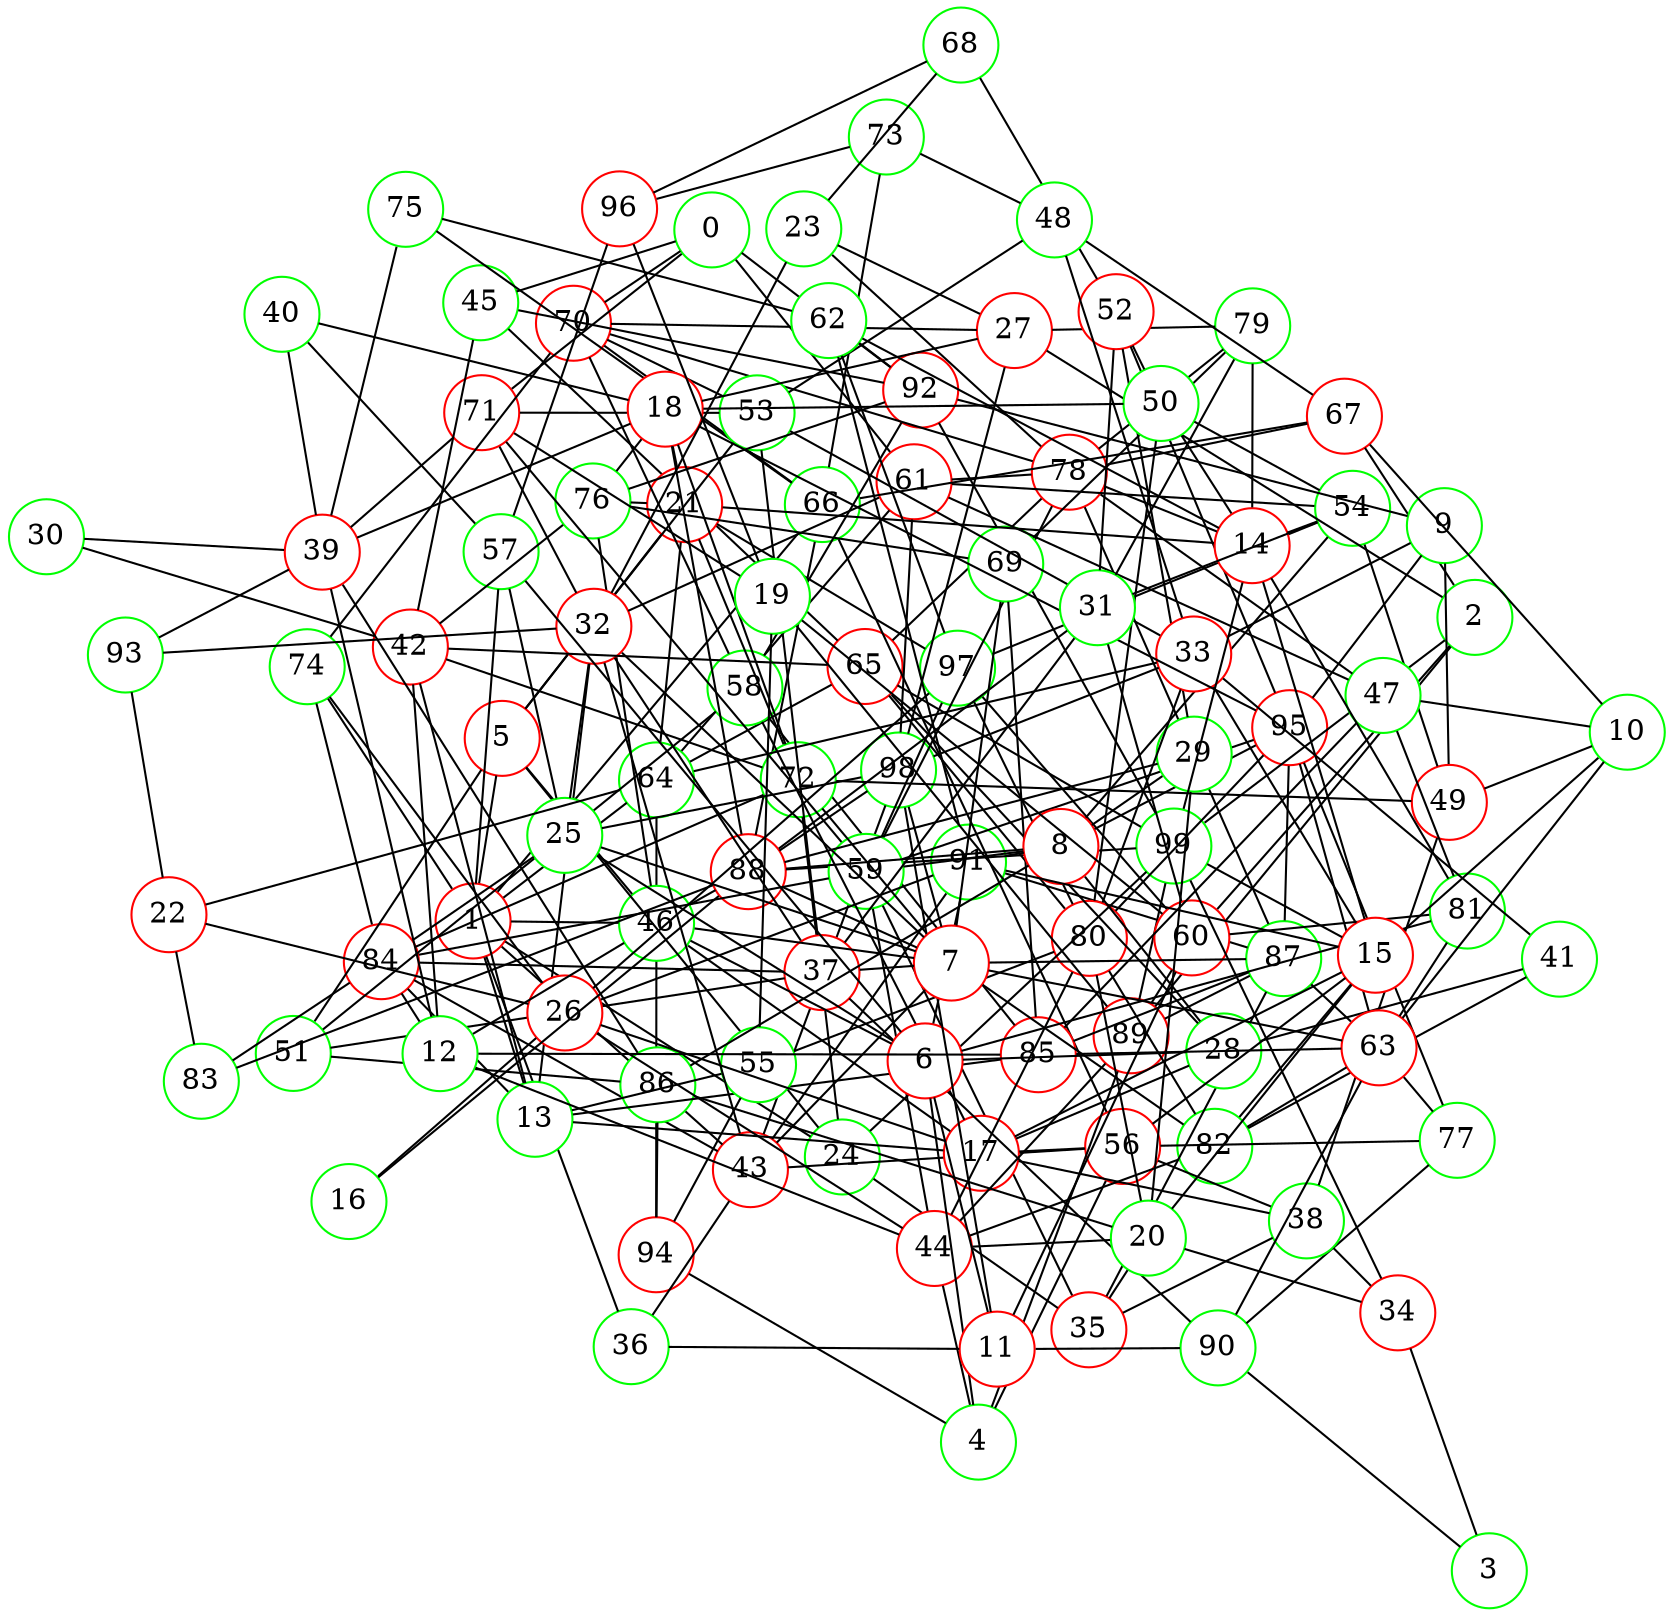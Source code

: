 graph {
graph ["layout"="fdp"]
node ["style"="filled","fillcolor"="white","fixedsize"="true","shape"="circle"]
"0" ["color"="green"]
"70" ["color"="red"]
"74" ["color"="green"]
"84" ["color"="red"]
"78" ["color"="red"]
"87" ["color"="green"]
"89" ["color"="red"]
"99" ["color"="green"]
"91" ["color"="green"]
"95" ["color"="red"]
"79" ["color"="green"]
"71" ["color"="red"]
"92" ["color"="red"]
"45" ["color"="green"]
"65" ["color"="red"]
"80" ["color"="red"]
"97" ["color"="green"]
"82" ["color"="green"]
"61" ["color"="red"]
"64" ["color"="green"]
"94" ["color"="red"]
"98" ["color"="green"]
"1" ["color"="red"]
"66" ["color"="green"]
"67" ["color"="red"]
"88" ["color"="red"]
"73" ["color"="green"]
"96" ["color"="red"]
"75" ["color"="green"]
"36" ["color"="green"]
"43" ["color"="red"]
"56" ["color"="red"]
"77" ["color"="green"]
"90" ["color"="green"]
"5" ["color"="red"]
"51" ["color"="green"]
"86" ["color"="green"]
"58" ["color"="green"]
"85" ["color"="red"]
"21" ["color"="red"]
"72" ["color"="green"]
"76" ["color"="green"]
"53" ["color"="green"]
"24" ["color"="green"]
"35" ["color"="red"]
"38" ["color"="green"]
"49" ["color"="red"]
"54" ["color"="green"]
"59" ["color"="green"]
"46" ["color"="green"]
"57" ["color"="green"]
"13" ["color"="green"]
"32" ["color"="red"]
"37" ["color"="red"]
"93" ["color"="green"]
"17" ["color"="red"]
"26" ["color"="red"]
"44" ["color"="red"]
"28" ["color"="green"]
"41" ["color"="green"]
"55" ["color"="green"]
"42" ["color"="red"]
"2" ["color"="green"]
"27" ["color"="red"]
"60" ["color"="red"]
"81" ["color"="green"]
"3" ["color"="green"]
"34" ["color"="red"]
"4" ["color"="green"]
"6" ["color"="red"]
"25" ["color"="green"]
"11" ["color"="red"]
"7" ["color"="red"]
"69" ["color"="green"]
"63" ["color"="red"]
"8" ["color"="red"]
"29" ["color"="green"]
"52" ["color"="red"]
"68" ["color"="green"]
"9" ["color"="green"]
"33" ["color"="red"]
"48" ["color"="green"]
"10" ["color"="green"]
"15" ["color"="red"]
"20" ["color"="green"]
"47" ["color"="green"]
"12" ["color"="green"]
"39" ["color"="red"]
"40" ["color"="green"]
"14" ["color"="red"]
"50" ["color"="green"]
"62" ["color"="green"]
"16" ["color"="green"]
"18" ["color"="red"]
"19" ["color"="green"]
"22" ["color"="red"]
"83" ["color"="green"]
"23" ["color"="green"]
"30" ["color"="green"]
"31" ["color"="green"]
"0" -- "70"
"0" -- "71"
"0" -- "92"
"0" -- "45"
"0" -- "61"
"70" -- "74"
"70" -- "78"
"74" -- "84"
"78" -- "87"
"78" -- "79"
"87" -- "89"
"87" -- "91"
"87" -- "95"
"89" -- "99"
"92" -- "99"
"45" -- "65"
"45" -- "92"
"65" -- "80"
"65" -- "99"
"65" -- "78"
"80" -- "97"
"80" -- "82"
"80" -- "95"
"61" -- "64"
"61" -- "98"
"61" -- "78"
"64" -- "65"
"64" -- "94"
"1" -- "64"
"1" -- "66"
"1" -- "36"
"1" -- "5"
"1" -- "24"
"1" -- "57"
"1" -- "74"
"1" -- "43"
"1" -- "13"
"1" -- "46"
"66" -- "67"
"66" -- "70"
"66" -- "88"
"66" -- "73"
"66" -- "75"
"67" -- "78"
"88" -- "98"
"88" -- "99"
"73" -- "96"
"36" -- "43"
"43" -- "98"
"43" -- "84"
"43" -- "56"
"43" -- "91"
"56" -- "66"
"56" -- "77"
"77" -- "90"
"77" -- "95"
"5" -- "51"
"5" -- "21"
"5" -- "53"
"5" -- "24"
"5" -- "46"
"51" -- "86"
"51" -- "58"
"86" -- "94"
"58" -- "85"
"58" -- "70"
"58" -- "92"
"85" -- "87"
"21" -- "64"
"21" -- "97"
"21" -- "72"
"21" -- "76"
"72" -- "84"
"76" -- "92"
"53" -- "70"
"53" -- "71"
"24" -- "35"
"24" -- "99"
"24" -- "72"
"35" -- "38"
"35" -- "87"
"35" -- "59"
"38" -- "49"
"38" -- "56"
"49" -- "54"
"49" -- "72"
"54" -- "97"
"54" -- "61"
"59" -- "97"
"59" -- "84"
"59" -- "71"
"59" -- "78"
"59" -- "95"
"46" -- "88"
"46" -- "76"
"57" -- "96"
"13" -- "32"
"13" -- "17"
"13" -- "84"
"13" -- "85"
"13" -- "55"
"13" -- "42"
"32" -- "37"
"32" -- "71"
"32" -- "43"
"32" -- "61"
"32" -- "93"
"37" -- "51"
"37" -- "84"
"37" -- "53"
"37" -- "90"
"17" -- "38"
"17" -- "56"
"17" -- "26"
"17" -- "58"
"17" -- "28"
"17" -- "46"
"26" -- "97"
"26" -- "74"
"26" -- "91"
"26" -- "44"
"44" -- "80"
"44" -- "82"
"44" -- "89"
"44" -- "59"
"28" -- "65"
"28" -- "41"
"41" -- "82"
"55" -- "80"
"55" -- "94"
"42" -- "65"
"42" -- "72"
"42" -- "76"
"42" -- "45"
"2" -- "67"
"2" -- "99"
"2" -- "89"
"2" -- "27"
"2" -- "60"
"27" -- "98"
"27" -- "70"
"27" -- "79"
"60" -- "81"
"60" -- "97"
"60" -- "89"
"3" -- "34"
"3" -- "90"
"34" -- "99"
"34" -- "38"
"4" -- "6"
"4" -- "56"
"4" -- "89"
"4" -- "44"
"4" -- "94"
"6" -- "81"
"6" -- "25"
"6" -- "57"
"6" -- "11"
"6" -- "91"
"6" -- "28"
"6" -- "46"
"25" -- "32"
"25" -- "98"
"25" -- "84"
"25" -- "57"
"11" -- "98"
"11" -- "36"
"11" -- "90"
"11" -- "60"
"7" -- "32"
"7" -- "82"
"7" -- "98"
"7" -- "37"
"7" -- "69"
"7" -- "87"
"7" -- "72"
"7" -- "88"
"7" -- "25"
"7" -- "43"
"7" -- "46"
"7" -- "63"
"69" -- "85"
"69" -- "76"
"69" -- "79"
"63" -- "81"
"63" -- "82"
"63" -- "85"
"63" -- "87"
"63" -- "90"
"63" -- "77"
"63" -- "95"
"8" -- "54"
"8" -- "86"
"8" -- "88"
"8" -- "59"
"8" -- "91"
"8" -- "28"
"8" -- "29"
"8" -- "95"
"29" -- "52"
"29" -- "88"
"52" -- "68"
"52" -- "95"
"68" -- "96"
"9" -- "33"
"9" -- "49"
"9" -- "92"
"9" -- "95"
"33" -- "48"
"33" -- "64"
"33" -- "80"
"33" -- "98"
"33" -- "53"
"33" -- "41"
"48" -- "67"
"48" -- "53"
"48" -- "73"
"10" -- "49"
"10" -- "67"
"10" -- "15"
"10" -- "47"
"10" -- "63"
"15" -- "17"
"15" -- "33"
"15" -- "82"
"15" -- "99"
"15" -- "20"
"15" -- "56"
"15" -- "91"
"20" -- "80"
"20" -- "34"
"20" -- "35"
"20" -- "86"
"20" -- "44"
"20" -- "29"
"47" -- "81"
"47" -- "85"
"47" -- "61"
"47" -- "78"
"12" -- "84"
"12" -- "85"
"12" -- "39"
"12" -- "42"
"12" -- "44"
"12" -- "46"
"39" -- "86"
"39" -- "71"
"39" -- "40"
"39" -- "75"
"39" -- "93"
"40" -- "57"
"14" -- "81"
"14" -- "50"
"14" -- "99"
"14" -- "21"
"14" -- "54"
"14" -- "62"
"14" -- "78"
"14" -- "15"
"14" -- "79"
"50" -- "80"
"50" -- "52"
"50" -- "54"
"62" -- "97"
"62" -- "75"
"62" -- "91"
"62" -- "92"
"16" -- "88"
"16" -- "26"
"18" -- "50"
"18" -- "21"
"18" -- "39"
"18" -- "40"
"18" -- "72"
"18" -- "88"
"18" -- "27"
"18" -- "76"
"18" -- "95"
"19" -- "96"
"19" -- "55"
"19" -- "71"
"19" -- "89"
"19" -- "60"
"22" -- "64"
"22" -- "83"
"22" -- "26"
"22" -- "93"
"83" -- "84"
"83" -- "88"
"23" -- "32"
"23" -- "68"
"23" -- "27"
"23" -- "78"
"30" -- "39"
"30" -- "42"
"31" -- "52"
"31" -- "37"
"31" -- "54"
"31" -- "88"
"31" -- "60"
"31" -- "79"
}